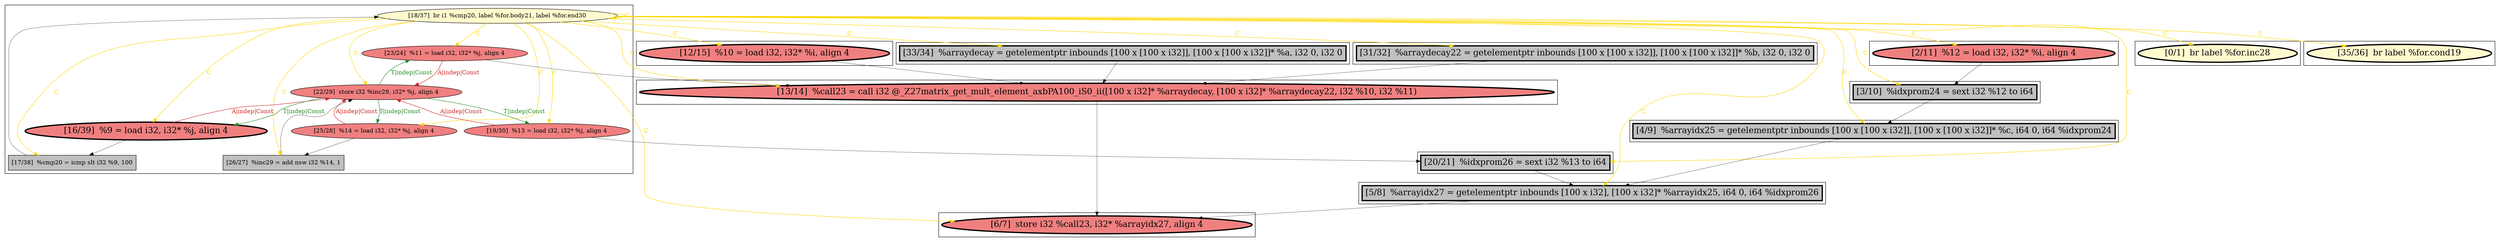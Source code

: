 
digraph G {



node1845->node1834 [style=solid,color=gold,label="C",penwidth=1.0,fontcolor=gold ]
node1845->node1842 [style=solid,color=gold,label="C",penwidth=1.0,fontcolor=gold ]
node1845->node1844 [style=solid,color=gold,label="C",penwidth=1.0,fontcolor=gold ]
node1845->node1846 [style=solid,color=gold,label="C",penwidth=1.0,fontcolor=gold ]
node1844->node1843 [style=solid,color=firebrick3,label="A|indep|Const",penwidth=1.0,fontcolor=firebrick3 ]
node1848->node1846 [style=solid,color=black,label="",penwidth=0.5,fontcolor=black ]
node1843->node1848 [style=solid,color=forestgreen,label="T|indep|Const",penwidth=1.0,fontcolor=forestgreen ]
node1845->node1849 [style=solid,color=gold,label="C",penwidth=1.0,fontcolor=gold ]
node1845->node1833 [style=solid,color=gold,label="C",penwidth=1.0,fontcolor=gold ]
node1833->node1838 [style=solid,color=black,label="",penwidth=0.5,fontcolor=black ]
node1837->node1834 [style=solid,color=black,label="",penwidth=0.5,fontcolor=black ]
node1843->node1844 [style=solid,color=forestgreen,label="T|indep|Const",penwidth=1.0,fontcolor=forestgreen ]
node1845->node1840 [style=solid,color=gold,label="C",penwidth=1.0,fontcolor=gold ]
node1839->node1834 [style=solid,color=black,label="",penwidth=0.5,fontcolor=black ]
node1845->node1831 [style=solid,color=gold,label="C",penwidth=1.0,fontcolor=gold ]
node1845->node1843 [style=solid,color=gold,label="C",penwidth=1.0,fontcolor=gold ]
node1845->node1839 [style=solid,color=gold,label="C",penwidth=1.0,fontcolor=gold ]
node1845->node1832 [style=solid,color=gold,label="C",penwidth=1.0,fontcolor=gold ]
node1834->node1840 [style=solid,color=black,label="",penwidth=0.5,fontcolor=black ]
node1831->node1840 [style=solid,color=black,label="",penwidth=0.5,fontcolor=black ]
node1847->node1845 [style=solid,color=black,label="",penwidth=0.5,fontcolor=black ]
node1832->node1831 [style=solid,color=black,label="",penwidth=0.5,fontcolor=black ]
node1845->node1841 [style=solid,color=gold,label="C",penwidth=1.0,fontcolor=gold ]
node1845->node1847 [style=solid,color=gold,label="C",penwidth=1.0,fontcolor=gold ]
node1845->node1838 [style=solid,color=gold,label="C",penwidth=1.0,fontcolor=gold ]
node1841->node1843 [style=solid,color=firebrick3,label="A|indep|Const",penwidth=1.0,fontcolor=firebrick3 ]
node1838->node1832 [style=solid,color=black,label="",penwidth=0.5,fontcolor=black ]
node1844->node1847 [style=solid,color=black,label="",penwidth=0.5,fontcolor=black ]
node1843->node1842 [style=solid,color=forestgreen,label="T|indep|Const",penwidth=1.0,fontcolor=forestgreen ]
node1842->node1834 [style=solid,color=black,label="",penwidth=0.5,fontcolor=black ]
node1835->node1831 [style=solid,color=black,label="",penwidth=0.5,fontcolor=black ]
node1841->node1835 [style=solid,color=black,label="",penwidth=0.5,fontcolor=black ]
node1845->node1848 [style=solid,color=gold,label="C",penwidth=1.0,fontcolor=gold ]
node1848->node1843 [style=solid,color=firebrick3,label="A|indep|Const",penwidth=1.0,fontcolor=firebrick3 ]
node1843->node1841 [style=solid,color=forestgreen,label="T|indep|Const",penwidth=1.0,fontcolor=forestgreen ]
node1845->node1830 [style=solid,color=gold,label="C",penwidth=1.0,fontcolor=gold ]
node1845->node1845 [style=solid,color=gold,label="C",penwidth=1.0,fontcolor=gold ]
node1845->node1835 [style=solid,color=gold,label="C",penwidth=1.0,fontcolor=gold ]
node1842->node1843 [style=solid,color=firebrick3,label="A|indep|Const",penwidth=1.0,fontcolor=firebrick3 ]
node1845->node1836 [style=solid,color=gold,label="C",penwidth=1.0,fontcolor=gold ]
node1846->node1843 [style=solid,color=black,label="",penwidth=0.5,fontcolor=black ]
node1849->node1834 [style=solid,color=black,label="",penwidth=0.5,fontcolor=black ]
node1845->node1837 [style=solid,color=gold,label="C",penwidth=1.0,fontcolor=gold ]


subgraph cluster11 {


node1842 [fillcolor=lightcoral,label="[23/24]  %11 = load i32, i32* %j, align 4",shape=ellipse,style=filled ]
node1847 [fillcolor=grey,label="[17/38]  %cmp20 = icmp slt i32 %9, 100",shape=rectangle,style=filled ]
node1843 [fillcolor=lightcoral,label="[22/29]  store i32 %inc29, i32* %j, align 4",shape=ellipse,style=filled ]
node1848 [fillcolor=lightcoral,label="[25/28]  %14 = load i32, i32* %j, align 4",shape=ellipse,style=filled ]
node1841 [fillcolor=lightcoral,label="[19/30]  %13 = load i32, i32* %j, align 4",shape=ellipse,style=filled ]
node1846 [fillcolor=grey,label="[26/27]  %inc29 = add nsw i32 %14, 1",shape=rectangle,style=filled ]
node1844 [penwidth=3.0,fontsize=20,fillcolor=lightcoral,label="[16/39]  %9 = load i32, i32* %j, align 4",shape=ellipse,style=filled ]
node1845 [fillcolor=lemonchiffon,label="[18/37]  br i1 %cmp20, label %for.body21, label %for.end30",shape=ellipse,style=filled ]



}

subgraph cluster10 {


node1840 [penwidth=3.0,fontsize=20,fillcolor=lightcoral,label="[6/7]  store i32 %call23, i32* %arrayidx27, align 4",shape=ellipse,style=filled ]



}

subgraph cluster9 {


node1839 [penwidth=3.0,fontsize=20,fillcolor=grey,label="[31/32]  %arraydecay22 = getelementptr inbounds [100 x [100 x i32]], [100 x [100 x i32]]* %b, i32 0, i32 0",shape=rectangle,style=filled ]



}

subgraph cluster8 {


node1838 [penwidth=3.0,fontsize=20,fillcolor=grey,label="[3/10]  %idxprom24 = sext i32 %12 to i64",shape=rectangle,style=filled ]



}

subgraph cluster7 {


node1837 [penwidth=3.0,fontsize=20,fillcolor=grey,label="[33/34]  %arraydecay = getelementptr inbounds [100 x [100 x i32]], [100 x [100 x i32]]* %a, i32 0, i32 0",shape=rectangle,style=filled ]



}

subgraph cluster6 {


node1836 [penwidth=3.0,fontsize=20,fillcolor=lemonchiffon,label="[35/36]  br label %for.cond19",shape=ellipse,style=filled ]



}

subgraph cluster0 {


node1830 [penwidth=3.0,fontsize=20,fillcolor=lemonchiffon,label="[0/1]  br label %for.inc28",shape=ellipse,style=filled ]



}

subgraph cluster12 {


node1849 [penwidth=3.0,fontsize=20,fillcolor=lightcoral,label="[12/15]  %10 = load i32, i32* %i, align 4",shape=ellipse,style=filled ]



}

subgraph cluster5 {


node1835 [penwidth=3.0,fontsize=20,fillcolor=grey,label="[20/21]  %idxprom26 = sext i32 %13 to i64",shape=rectangle,style=filled ]



}

subgraph cluster1 {


node1831 [penwidth=3.0,fontsize=20,fillcolor=grey,label="[5/8]  %arrayidx27 = getelementptr inbounds [100 x i32], [100 x i32]* %arrayidx25, i64 0, i64 %idxprom26",shape=rectangle,style=filled ]



}

subgraph cluster2 {


node1832 [penwidth=3.0,fontsize=20,fillcolor=grey,label="[4/9]  %arrayidx25 = getelementptr inbounds [100 x [100 x i32]], [100 x [100 x i32]]* %c, i64 0, i64 %idxprom24",shape=rectangle,style=filled ]



}

subgraph cluster3 {


node1833 [penwidth=3.0,fontsize=20,fillcolor=lightcoral,label="[2/11]  %12 = load i32, i32* %i, align 4",shape=ellipse,style=filled ]



}

subgraph cluster4 {


node1834 [penwidth=3.0,fontsize=20,fillcolor=lightcoral,label="[13/14]  %call23 = call i32 @_Z27matrix_get_mult_element_axbPA100_iS0_ii([100 x i32]* %arraydecay, [100 x i32]* %arraydecay22, i32 %10, i32 %11)",shape=ellipse,style=filled ]



}

}

